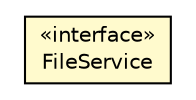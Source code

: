 #!/usr/local/bin/dot
#
# Class diagram 
# Generated by UMLGraph version 5.1 (http://www.umlgraph.org/)
#

digraph G {
	edge [fontname="Helvetica",fontsize=10,labelfontname="Helvetica",labelfontsize=10];
	node [fontname="Helvetica",fontsize=10,shape=plaintext];
	nodesep=0.25;
	ranksep=0.5;
	// cn.edu.uestc.acmicpc.service.iface.FileService
	c19585 [label=<<table title="cn.edu.uestc.acmicpc.service.iface.FileService" border="0" cellborder="1" cellspacing="0" cellpadding="2" port="p" bgcolor="lemonChiffon" href="./FileService.html">
		<tr><td><table border="0" cellspacing="0" cellpadding="1">
<tr><td align="center" balign="center"> &#171;interface&#187; </td></tr>
<tr><td align="center" balign="center"> FileService </td></tr>
		</table></td></tr>
		</table>>, fontname="Helvetica", fontcolor="black", fontsize=10.0];
}

